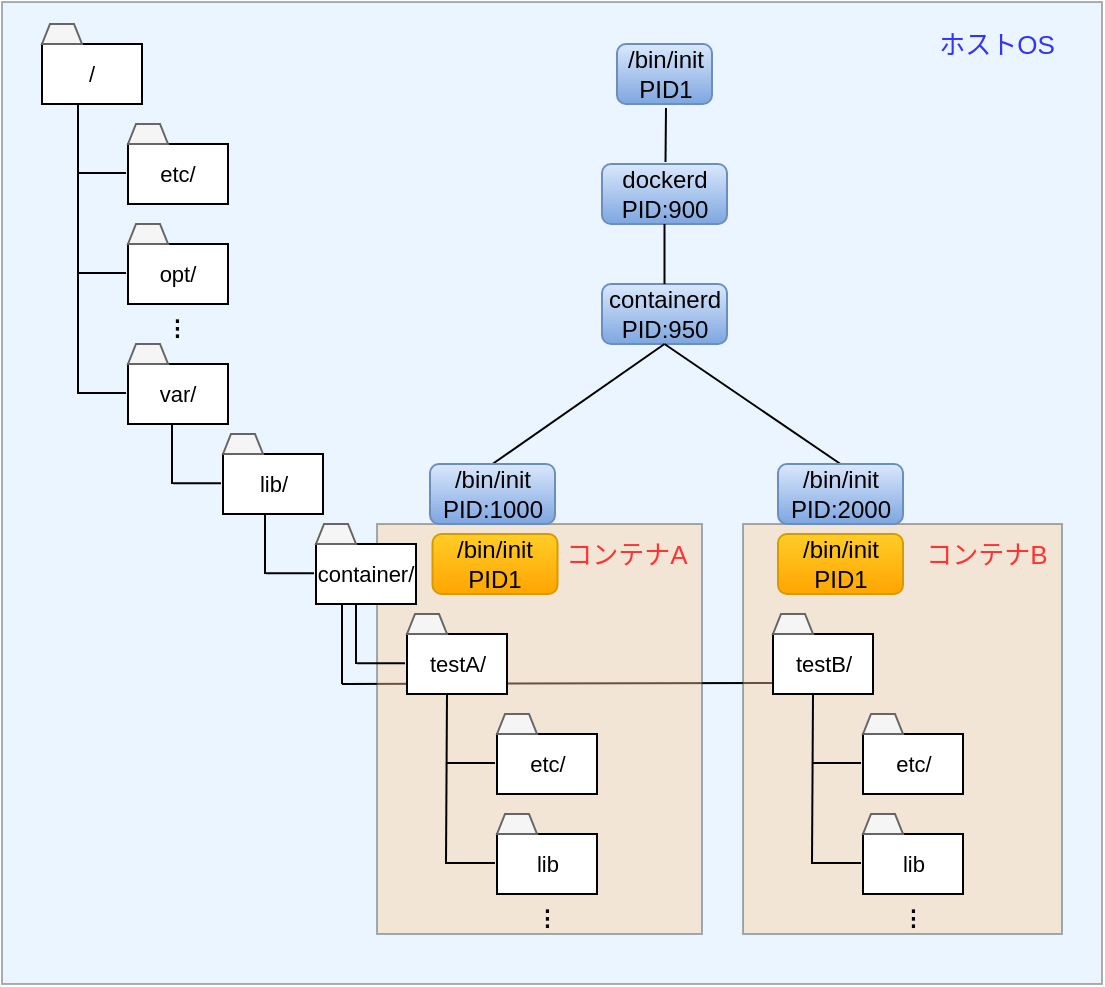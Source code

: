 <mxfile version="12.5.5" type="github">
  <diagram id="3PronI64AzVX0cKYdvCM" name="ページ1">
    <mxGraphModel dx="862" dy="401" grid="1" gridSize="10" guides="1" tooltips="1" connect="1" arrows="1" fold="1" page="1" pageScale="1" pageWidth="690" pageHeight="980" math="0" shadow="0">
      <root>
        <mxCell id="0"/>
        <mxCell id="1" parent="0"/>
        <mxCell id="z6NZwSQl8ovmcM_vJdd9-5" value="" style="rounded=0;whiteSpace=wrap;html=1;fontFamily=Helvetica;fontSize=13;fillColor=#cce5ff;strokeColor=#36393d;opacity=40;" vertex="1" parent="1">
          <mxGeometry x="90" y="69" width="550" height="491" as="geometry"/>
        </mxCell>
        <mxCell id="z6NZwSQl8ovmcM_vJdd9-112" value="" style="endArrow=none;html=1;fontFamily=Helvetica;fontSize=11;entryX=0;entryY=0.75;entryDx=0;entryDy=0;" edge="1" parent="1">
          <mxGeometry width="50" height="50" relative="1" as="geometry">
            <mxPoint x="260" y="410" as="sourcePoint"/>
            <mxPoint x="475.5" y="409.5" as="targetPoint"/>
          </mxGeometry>
        </mxCell>
        <mxCell id="z6NZwSQl8ovmcM_vJdd9-1" value="" style="rounded=0;whiteSpace=wrap;html=1;fontFamily=Helvetica;fontSize=13;fillColor=#ffcc99;strokeColor=#36393d;opacity=40;" vertex="1" parent="1">
          <mxGeometry x="277.5" y="330" width="162.5" height="205" as="geometry"/>
        </mxCell>
        <mxCell id="z6NZwSQl8ovmcM_vJdd9-2" value="&lt;font style=&quot;font-size: 11px;&quot;&gt;etc/&lt;/font&gt;" style="rounded=0;whiteSpace=wrap;html=1;fontFamily=Helvetica;fontSize=11;" vertex="1" parent="1">
          <mxGeometry x="337.5" y="435" width="50" height="30" as="geometry"/>
        </mxCell>
        <mxCell id="z6NZwSQl8ovmcM_vJdd9-3" value="" style="shape=trapezoid;perimeter=trapezoidPerimeter;whiteSpace=wrap;html=1;fontFamily=メイリオ;fontSize=11;fillColor=#f5f5f5;strokeColor=#666666;fontColor=#333333;" vertex="1" parent="1">
          <mxGeometry x="337.5" y="425" width="20" height="10" as="geometry"/>
        </mxCell>
        <mxCell id="z6NZwSQl8ovmcM_vJdd9-6" value="" style="group;fontSize=11;" vertex="1" connectable="0" parent="1">
          <mxGeometry x="110" y="80" width="60" height="50" as="geometry"/>
        </mxCell>
        <mxCell id="z6NZwSQl8ovmcM_vJdd9-7" value="" style="group;fontSize=11;" vertex="1" connectable="0" parent="z6NZwSQl8ovmcM_vJdd9-6">
          <mxGeometry width="50" height="40" as="geometry"/>
        </mxCell>
        <mxCell id="z6NZwSQl8ovmcM_vJdd9-8" value="/" style="rounded=0;whiteSpace=wrap;html=1;fontFamily=Helvetica;fontSize=11;" vertex="1" parent="z6NZwSQl8ovmcM_vJdd9-7">
          <mxGeometry y="10" width="50" height="30" as="geometry"/>
        </mxCell>
        <mxCell id="z6NZwSQl8ovmcM_vJdd9-9" value="" style="shape=trapezoid;perimeter=trapezoidPerimeter;whiteSpace=wrap;html=1;fontFamily=メイリオ;fontSize=11;fillColor=#f5f5f5;strokeColor=#666666;fontColor=#333333;" vertex="1" parent="z6NZwSQl8ovmcM_vJdd9-7">
          <mxGeometry width="20" height="10" as="geometry"/>
        </mxCell>
        <mxCell id="z6NZwSQl8ovmcM_vJdd9-10" value="" style="endArrow=none;html=1;fontFamily=Helvetica;fontSize=11;entryX=0.25;entryY=1;entryDx=0;entryDy=0;" edge="1" parent="1">
          <mxGeometry width="50" height="50" relative="1" as="geometry">
            <mxPoint x="128" y="265" as="sourcePoint"/>
            <mxPoint x="128" y="120" as="targetPoint"/>
          </mxGeometry>
        </mxCell>
        <mxCell id="z6NZwSQl8ovmcM_vJdd9-11" value="" style="endArrow=none;html=1;fontFamily=Helvetica;fontSize=11;entryX=0;entryY=0.5;entryDx=0;entryDy=0;" edge="1" parent="1">
          <mxGeometry width="50" height="50" relative="1" as="geometry">
            <mxPoint x="128" y="154.5" as="sourcePoint"/>
            <mxPoint x="152" y="154.5" as="targetPoint"/>
          </mxGeometry>
        </mxCell>
        <mxCell id="z6NZwSQl8ovmcM_vJdd9-12" value="" style="endArrow=none;html=1;fontFamily=Helvetica;fontSize=11;entryX=0;entryY=0.5;entryDx=0;entryDy=0;" edge="1" parent="1">
          <mxGeometry width="50" height="50" relative="1" as="geometry">
            <mxPoint x="175.5" y="309.66" as="sourcePoint"/>
            <mxPoint x="199.5" y="309.66" as="targetPoint"/>
          </mxGeometry>
        </mxCell>
        <mxCell id="z6NZwSQl8ovmcM_vJdd9-13" value="" style="endArrow=none;html=1;fontFamily=Helvetica;fontSize=11;entryX=0.5;entryY=1;entryDx=0;entryDy=0;" edge="1" parent="1">
          <mxGeometry width="50" height="50" relative="1" as="geometry">
            <mxPoint x="175" y="310" as="sourcePoint"/>
            <mxPoint x="175.0" y="280" as="targetPoint"/>
          </mxGeometry>
        </mxCell>
        <mxCell id="z6NZwSQl8ovmcM_vJdd9-14" value="ホストOS" style="text;html=1;strokeColor=none;fillColor=none;align=center;verticalAlign=middle;whiteSpace=wrap;rounded=0;fontFamily=Helvetica;fontSize=13;opacity=40;fontColor=#3333FF;labelBackgroundColor=none;" vertex="1" parent="1">
          <mxGeometry x="550" y="80" width="75" height="20" as="geometry"/>
        </mxCell>
        <mxCell id="z6NZwSQl8ovmcM_vJdd9-15" value="" style="group;fontSize=11;" vertex="1" connectable="0" parent="1">
          <mxGeometry x="153" y="130" width="60" height="50" as="geometry"/>
        </mxCell>
        <mxCell id="z6NZwSQl8ovmcM_vJdd9-16" value="" style="group;fontSize=11;" vertex="1" connectable="0" parent="z6NZwSQl8ovmcM_vJdd9-15">
          <mxGeometry width="50" height="40" as="geometry"/>
        </mxCell>
        <mxCell id="z6NZwSQl8ovmcM_vJdd9-17" value="&lt;font style=&quot;font-size: 11px;&quot;&gt;etc/&lt;/font&gt;" style="rounded=0;whiteSpace=wrap;html=1;fontFamily=Helvetica;fontSize=11;" vertex="1" parent="z6NZwSQl8ovmcM_vJdd9-16">
          <mxGeometry y="10" width="50" height="30" as="geometry"/>
        </mxCell>
        <mxCell id="z6NZwSQl8ovmcM_vJdd9-18" value="" style="shape=trapezoid;perimeter=trapezoidPerimeter;whiteSpace=wrap;html=1;fontFamily=メイリオ;fontSize=11;fillColor=#f5f5f5;strokeColor=#666666;fontColor=#333333;" vertex="1" parent="z6NZwSQl8ovmcM_vJdd9-16">
          <mxGeometry width="20" height="10" as="geometry"/>
        </mxCell>
        <mxCell id="z6NZwSQl8ovmcM_vJdd9-19" value="" style="endArrow=none;html=1;fontFamily=Helvetica;fontSize=11;entryX=0;entryY=0.5;entryDx=0;entryDy=0;" edge="1" parent="1">
          <mxGeometry width="50" height="50" relative="1" as="geometry">
            <mxPoint x="128.0" y="204.5" as="sourcePoint"/>
            <mxPoint x="152" y="204.5" as="targetPoint"/>
          </mxGeometry>
        </mxCell>
        <mxCell id="z6NZwSQl8ovmcM_vJdd9-20" value="" style="group;fontSize=11;" vertex="1" connectable="0" parent="1">
          <mxGeometry x="153" y="180" width="60" height="60" as="geometry"/>
        </mxCell>
        <mxCell id="z6NZwSQl8ovmcM_vJdd9-21" value="" style="group;fontSize=11;" vertex="1" connectable="0" parent="z6NZwSQl8ovmcM_vJdd9-20">
          <mxGeometry width="50" height="40" as="geometry"/>
        </mxCell>
        <mxCell id="z6NZwSQl8ovmcM_vJdd9-22" value="&lt;font style=&quot;font-size: 11px;&quot;&gt;opt/&lt;/font&gt;" style="rounded=0;whiteSpace=wrap;html=1;fontFamily=Helvetica;fontSize=11;" vertex="1" parent="z6NZwSQl8ovmcM_vJdd9-21">
          <mxGeometry y="10" width="50" height="30" as="geometry"/>
        </mxCell>
        <mxCell id="z6NZwSQl8ovmcM_vJdd9-23" value="" style="shape=trapezoid;perimeter=trapezoidPerimeter;whiteSpace=wrap;html=1;fontFamily=メイリオ;fontSize=11;fillColor=#f5f5f5;strokeColor=#666666;fontColor=#333333;" vertex="1" parent="z6NZwSQl8ovmcM_vJdd9-21">
          <mxGeometry width="20" height="10" as="geometry"/>
        </mxCell>
        <mxCell id="z6NZwSQl8ovmcM_vJdd9-24" value="&lt;font style=&quot;font-size: 11px;&quot;&gt;⋮&lt;/font&gt;" style="text;html=1;strokeColor=none;fillColor=none;align=center;verticalAlign=middle;whiteSpace=wrap;rounded=0;fontFamily=Helvetica;fontSize=11;fontStyle=1" vertex="1" parent="z6NZwSQl8ovmcM_vJdd9-20">
          <mxGeometry x="5.5" y="42" width="37" height="20" as="geometry"/>
        </mxCell>
        <mxCell id="z6NZwSQl8ovmcM_vJdd9-25" value="" style="endArrow=none;html=1;fontFamily=Helvetica;fontSize=11;entryX=0;entryY=0.5;entryDx=0;entryDy=0;" edge="1" parent="1">
          <mxGeometry width="50" height="50" relative="1" as="geometry">
            <mxPoint x="128.0" y="264.5" as="sourcePoint"/>
            <mxPoint x="152" y="264.5" as="targetPoint"/>
          </mxGeometry>
        </mxCell>
        <mxCell id="z6NZwSQl8ovmcM_vJdd9-26" value="" style="group;fontSize=11;" vertex="1" connectable="0" parent="1">
          <mxGeometry x="153" y="240" width="60" height="60" as="geometry"/>
        </mxCell>
        <mxCell id="z6NZwSQl8ovmcM_vJdd9-27" value="" style="group;fontSize=11;" vertex="1" connectable="0" parent="z6NZwSQl8ovmcM_vJdd9-26">
          <mxGeometry width="50" height="40" as="geometry"/>
        </mxCell>
        <mxCell id="z6NZwSQl8ovmcM_vJdd9-28" value="&lt;font style=&quot;font-size: 11px;&quot;&gt;var/&lt;/font&gt;" style="rounded=0;whiteSpace=wrap;html=1;fontFamily=Helvetica;fontSize=11;" vertex="1" parent="z6NZwSQl8ovmcM_vJdd9-27">
          <mxGeometry y="10" width="50" height="30" as="geometry"/>
        </mxCell>
        <mxCell id="z6NZwSQl8ovmcM_vJdd9-29" value="" style="shape=trapezoid;perimeter=trapezoidPerimeter;whiteSpace=wrap;html=1;fontFamily=メイリオ;fontSize=11;fillColor=#f5f5f5;strokeColor=#666666;fontColor=#333333;" vertex="1" parent="z6NZwSQl8ovmcM_vJdd9-27">
          <mxGeometry width="20" height="10" as="geometry"/>
        </mxCell>
        <mxCell id="z6NZwSQl8ovmcM_vJdd9-30" value="" style="group;fontSize=11;" vertex="1" connectable="0" parent="1">
          <mxGeometry x="200.5" y="285" width="60" height="50" as="geometry"/>
        </mxCell>
        <mxCell id="z6NZwSQl8ovmcM_vJdd9-31" value="" style="group;fontSize=11;" vertex="1" connectable="0" parent="z6NZwSQl8ovmcM_vJdd9-30">
          <mxGeometry width="50" height="40" as="geometry"/>
        </mxCell>
        <mxCell id="z6NZwSQl8ovmcM_vJdd9-32" value="&lt;font style=&quot;font-size: 11px;&quot;&gt;lib/&lt;/font&gt;" style="rounded=0;whiteSpace=wrap;html=1;fontFamily=Helvetica;fontSize=11;" vertex="1" parent="z6NZwSQl8ovmcM_vJdd9-31">
          <mxGeometry y="10" width="50" height="30" as="geometry"/>
        </mxCell>
        <mxCell id="z6NZwSQl8ovmcM_vJdd9-33" value="" style="shape=trapezoid;perimeter=trapezoidPerimeter;whiteSpace=wrap;html=1;fontFamily=メイリオ;fontSize=11;fillColor=#f5f5f5;strokeColor=#666666;fontColor=#333333;" vertex="1" parent="z6NZwSQl8ovmcM_vJdd9-31">
          <mxGeometry width="20" height="10" as="geometry"/>
        </mxCell>
        <mxCell id="z6NZwSQl8ovmcM_vJdd9-34" value="" style="endArrow=none;html=1;fontFamily=Helvetica;fontSize=11;entryX=0.5;entryY=1;entryDx=0;entryDy=0;" edge="1" parent="1">
          <mxGeometry width="50" height="50" relative="1" as="geometry">
            <mxPoint x="221.5" y="355" as="sourcePoint"/>
            <mxPoint x="221.5" y="325" as="targetPoint"/>
          </mxGeometry>
        </mxCell>
        <mxCell id="z6NZwSQl8ovmcM_vJdd9-35" value="" style="endArrow=none;html=1;fontFamily=Helvetica;fontSize=11;entryX=0;entryY=0.5;entryDx=0;entryDy=0;" edge="1" parent="1">
          <mxGeometry width="50" height="50" relative="1" as="geometry">
            <mxPoint x="222" y="354.66" as="sourcePoint"/>
            <mxPoint x="246" y="354.66" as="targetPoint"/>
          </mxGeometry>
        </mxCell>
        <mxCell id="z6NZwSQl8ovmcM_vJdd9-36" value="" style="group;fontSize=11;" vertex="1" connectable="0" parent="1">
          <mxGeometry x="247" y="330" width="60" height="50" as="geometry"/>
        </mxCell>
        <mxCell id="z6NZwSQl8ovmcM_vJdd9-37" value="" style="group;fontSize=11;" vertex="1" connectable="0" parent="z6NZwSQl8ovmcM_vJdd9-36">
          <mxGeometry width="50" height="40" as="geometry"/>
        </mxCell>
        <mxCell id="z6NZwSQl8ovmcM_vJdd9-38" value="&lt;font style=&quot;font-size: 11px;&quot;&gt;container/&lt;/font&gt;" style="rounded=0;whiteSpace=wrap;html=1;fontFamily=Helvetica;fontSize=11;" vertex="1" parent="z6NZwSQl8ovmcM_vJdd9-37">
          <mxGeometry y="10" width="50" height="30" as="geometry"/>
        </mxCell>
        <mxCell id="z6NZwSQl8ovmcM_vJdd9-39" value="" style="shape=trapezoid;perimeter=trapezoidPerimeter;whiteSpace=wrap;html=1;fontFamily=メイリオ;fontSize=11;fillColor=#f5f5f5;strokeColor=#666666;fontColor=#333333;" vertex="1" parent="z6NZwSQl8ovmcM_vJdd9-37">
          <mxGeometry width="20" height="10" as="geometry"/>
        </mxCell>
        <mxCell id="z6NZwSQl8ovmcM_vJdd9-40" value="" style="endArrow=none;html=1;fontFamily=Helvetica;fontSize=11;entryX=0;entryY=0.5;entryDx=0;entryDy=0;" edge="1" parent="1">
          <mxGeometry width="50" height="50" relative="1" as="geometry">
            <mxPoint x="267.5" y="399.66" as="sourcePoint"/>
            <mxPoint x="291.5" y="399.66" as="targetPoint"/>
          </mxGeometry>
        </mxCell>
        <mxCell id="z6NZwSQl8ovmcM_vJdd9-41" value="" style="group;fontSize=11;" vertex="1" connectable="0" parent="1">
          <mxGeometry x="292.5" y="375" width="60" height="50" as="geometry"/>
        </mxCell>
        <mxCell id="z6NZwSQl8ovmcM_vJdd9-42" value="" style="group;fontSize=11;" vertex="1" connectable="0" parent="z6NZwSQl8ovmcM_vJdd9-41">
          <mxGeometry width="50" height="40" as="geometry"/>
        </mxCell>
        <mxCell id="z6NZwSQl8ovmcM_vJdd9-43" value="&lt;font style=&quot;font-size: 11px&quot;&gt;testA/&lt;/font&gt;" style="rounded=0;whiteSpace=wrap;html=1;fontFamily=Helvetica;fontSize=11;" vertex="1" parent="z6NZwSQl8ovmcM_vJdd9-42">
          <mxGeometry y="10" width="50" height="30" as="geometry"/>
        </mxCell>
        <mxCell id="z6NZwSQl8ovmcM_vJdd9-44" value="" style="shape=trapezoid;perimeter=trapezoidPerimeter;whiteSpace=wrap;html=1;fontFamily=メイリオ;fontSize=11;fillColor=#f5f5f5;strokeColor=#666666;fontColor=#333333;" vertex="1" parent="z6NZwSQl8ovmcM_vJdd9-42">
          <mxGeometry width="20" height="10" as="geometry"/>
        </mxCell>
        <mxCell id="z6NZwSQl8ovmcM_vJdd9-45" value="" style="endArrow=none;html=1;fontFamily=Helvetica;fontSize=11;entryX=0.5;entryY=1;entryDx=0;entryDy=0;" edge="1" parent="1">
          <mxGeometry width="50" height="50" relative="1" as="geometry">
            <mxPoint x="267" y="400" as="sourcePoint"/>
            <mxPoint x="267" y="370" as="targetPoint"/>
          </mxGeometry>
        </mxCell>
        <mxCell id="z6NZwSQl8ovmcM_vJdd9-46" value="" style="endArrow=none;html=1;fontFamily=Helvetica;fontSize=11;entryX=0.25;entryY=1;entryDx=0;entryDy=0;" edge="1" parent="1">
          <mxGeometry width="50" height="50" relative="1" as="geometry">
            <mxPoint x="312" y="500" as="sourcePoint"/>
            <mxPoint x="312.5" y="415" as="targetPoint"/>
          </mxGeometry>
        </mxCell>
        <mxCell id="z6NZwSQl8ovmcM_vJdd9-47" value="" style="endArrow=none;html=1;fontFamily=Helvetica;fontSize=11;entryX=0;entryY=0.5;entryDx=0;entryDy=0;" edge="1" parent="1">
          <mxGeometry width="50" height="50" relative="1" as="geometry">
            <mxPoint x="312.5" y="449.5" as="sourcePoint"/>
            <mxPoint x="336.5" y="449.5" as="targetPoint"/>
          </mxGeometry>
        </mxCell>
        <mxCell id="z6NZwSQl8ovmcM_vJdd9-48" value="" style="endArrow=none;html=1;fontFamily=Helvetica;fontSize=11;entryX=0;entryY=0.5;entryDx=0;entryDy=0;" edge="1" parent="1">
          <mxGeometry width="50" height="50" relative="1" as="geometry">
            <mxPoint x="312.5" y="499.5" as="sourcePoint"/>
            <mxPoint x="336.5" y="499.5" as="targetPoint"/>
          </mxGeometry>
        </mxCell>
        <mxCell id="z6NZwSQl8ovmcM_vJdd9-49" value="" style="group;fontSize=11;" vertex="1" connectable="0" parent="1">
          <mxGeometry x="337.5" y="475" width="60" height="60" as="geometry"/>
        </mxCell>
        <mxCell id="z6NZwSQl8ovmcM_vJdd9-50" value="" style="group;fontSize=11;" vertex="1" connectable="0" parent="z6NZwSQl8ovmcM_vJdd9-49">
          <mxGeometry width="50" height="40" as="geometry"/>
        </mxCell>
        <mxCell id="z6NZwSQl8ovmcM_vJdd9-51" value="&lt;font style=&quot;font-size: 11px;&quot;&gt;lib&lt;/font&gt;" style="rounded=0;whiteSpace=wrap;html=1;fontFamily=Helvetica;fontSize=11;" vertex="1" parent="z6NZwSQl8ovmcM_vJdd9-50">
          <mxGeometry y="10" width="50" height="30" as="geometry"/>
        </mxCell>
        <mxCell id="z6NZwSQl8ovmcM_vJdd9-52" value="" style="shape=trapezoid;perimeter=trapezoidPerimeter;whiteSpace=wrap;html=1;fontFamily=メイリオ;fontSize=11;fillColor=#f5f5f5;strokeColor=#666666;fontColor=#333333;" vertex="1" parent="z6NZwSQl8ovmcM_vJdd9-50">
          <mxGeometry width="20" height="10" as="geometry"/>
        </mxCell>
        <mxCell id="z6NZwSQl8ovmcM_vJdd9-53" value="&lt;font style=&quot;font-size: 11px;&quot;&gt;⋮&lt;/font&gt;" style="text;html=1;strokeColor=none;fillColor=none;align=center;verticalAlign=middle;whiteSpace=wrap;rounded=0;fontFamily=Helvetica;fontSize=11;fontStyle=1" vertex="1" parent="z6NZwSQl8ovmcM_vJdd9-49">
          <mxGeometry x="6.5" y="42" width="37" height="20" as="geometry"/>
        </mxCell>
        <mxCell id="z6NZwSQl8ovmcM_vJdd9-58" value="" style="rounded=0;whiteSpace=wrap;html=1;fontFamily=Helvetica;fontSize=13;fillColor=#ffcc99;strokeColor=#36393d;opacity=40;" vertex="1" parent="1">
          <mxGeometry x="460.5" y="330" width="159.5" height="205" as="geometry"/>
        </mxCell>
        <mxCell id="z6NZwSQl8ovmcM_vJdd9-59" value="&lt;font style=&quot;font-size: 11px;&quot;&gt;etc/&lt;/font&gt;" style="rounded=0;whiteSpace=wrap;html=1;fontFamily=Helvetica;fontSize=11;" vertex="1" parent="1">
          <mxGeometry x="520.5" y="435" width="50" height="30" as="geometry"/>
        </mxCell>
        <mxCell id="z6NZwSQl8ovmcM_vJdd9-60" value="" style="shape=trapezoid;perimeter=trapezoidPerimeter;whiteSpace=wrap;html=1;fontFamily=メイリオ;fontSize=11;fillColor=#f5f5f5;strokeColor=#666666;fontColor=#333333;" vertex="1" parent="1">
          <mxGeometry x="520.5" y="425" width="20" height="10" as="geometry"/>
        </mxCell>
        <mxCell id="z6NZwSQl8ovmcM_vJdd9-63" value="" style="group;fontSize=11;" vertex="1" connectable="0" parent="1">
          <mxGeometry x="475.5" y="375" width="60" height="50" as="geometry"/>
        </mxCell>
        <mxCell id="z6NZwSQl8ovmcM_vJdd9-64" value="" style="group;fontSize=11;" vertex="1" connectable="0" parent="z6NZwSQl8ovmcM_vJdd9-63">
          <mxGeometry width="50" height="40" as="geometry"/>
        </mxCell>
        <mxCell id="z6NZwSQl8ovmcM_vJdd9-65" value="testB/" style="rounded=0;whiteSpace=wrap;html=1;fontFamily=Helvetica;fontSize=11;" vertex="1" parent="z6NZwSQl8ovmcM_vJdd9-64">
          <mxGeometry y="10" width="50" height="30" as="geometry"/>
        </mxCell>
        <mxCell id="z6NZwSQl8ovmcM_vJdd9-66" value="" style="shape=trapezoid;perimeter=trapezoidPerimeter;whiteSpace=wrap;html=1;fontFamily=メイリオ;fontSize=11;fillColor=#f5f5f5;strokeColor=#666666;fontColor=#333333;" vertex="1" parent="z6NZwSQl8ovmcM_vJdd9-64">
          <mxGeometry width="20" height="10" as="geometry"/>
        </mxCell>
        <mxCell id="z6NZwSQl8ovmcM_vJdd9-68" value="" style="endArrow=none;html=1;fontFamily=Helvetica;fontSize=11;entryX=0.25;entryY=1;entryDx=0;entryDy=0;" edge="1" parent="1">
          <mxGeometry width="50" height="50" relative="1" as="geometry">
            <mxPoint x="495" y="500" as="sourcePoint"/>
            <mxPoint x="495.5" y="415" as="targetPoint"/>
          </mxGeometry>
        </mxCell>
        <mxCell id="z6NZwSQl8ovmcM_vJdd9-69" value="" style="endArrow=none;html=1;fontFamily=Helvetica;fontSize=11;entryX=0;entryY=0.5;entryDx=0;entryDy=0;" edge="1" parent="1">
          <mxGeometry width="50" height="50" relative="1" as="geometry">
            <mxPoint x="495.5" y="449.5" as="sourcePoint"/>
            <mxPoint x="519.5" y="449.5" as="targetPoint"/>
          </mxGeometry>
        </mxCell>
        <mxCell id="z6NZwSQl8ovmcM_vJdd9-70" value="" style="endArrow=none;html=1;fontFamily=Helvetica;fontSize=11;entryX=0;entryY=0.5;entryDx=0;entryDy=0;" edge="1" parent="1">
          <mxGeometry width="50" height="50" relative="1" as="geometry">
            <mxPoint x="495.5" y="499.5" as="sourcePoint"/>
            <mxPoint x="519.5" y="499.5" as="targetPoint"/>
          </mxGeometry>
        </mxCell>
        <mxCell id="z6NZwSQl8ovmcM_vJdd9-71" value="" style="group;fontSize=11;" vertex="1" connectable="0" parent="1">
          <mxGeometry x="520.5" y="475" width="60" height="60" as="geometry"/>
        </mxCell>
        <mxCell id="z6NZwSQl8ovmcM_vJdd9-72" value="" style="group;fontSize=11;" vertex="1" connectable="0" parent="z6NZwSQl8ovmcM_vJdd9-71">
          <mxGeometry width="50" height="40" as="geometry"/>
        </mxCell>
        <mxCell id="z6NZwSQl8ovmcM_vJdd9-73" value="&lt;font style=&quot;font-size: 11px;&quot;&gt;lib&lt;/font&gt;" style="rounded=0;whiteSpace=wrap;html=1;fontFamily=Helvetica;fontSize=11;" vertex="1" parent="z6NZwSQl8ovmcM_vJdd9-72">
          <mxGeometry y="10" width="50" height="30" as="geometry"/>
        </mxCell>
        <mxCell id="z6NZwSQl8ovmcM_vJdd9-74" value="" style="shape=trapezoid;perimeter=trapezoidPerimeter;whiteSpace=wrap;html=1;fontFamily=メイリオ;fontSize=11;fillColor=#f5f5f5;strokeColor=#666666;fontColor=#333333;" vertex="1" parent="z6NZwSQl8ovmcM_vJdd9-72">
          <mxGeometry width="20" height="10" as="geometry"/>
        </mxCell>
        <mxCell id="z6NZwSQl8ovmcM_vJdd9-75" value="&lt;font style=&quot;font-size: 11px;&quot;&gt;⋮&lt;/font&gt;" style="text;html=1;strokeColor=none;fillColor=none;align=center;verticalAlign=middle;whiteSpace=wrap;rounded=0;fontFamily=Helvetica;fontSize=11;fontStyle=1" vertex="1" parent="z6NZwSQl8ovmcM_vJdd9-71">
          <mxGeometry x="6.5" y="42" width="37" height="20" as="geometry"/>
        </mxCell>
        <mxCell id="z6NZwSQl8ovmcM_vJdd9-76" value="/bin/init&lt;br&gt;PID1" style="rounded=1;whiteSpace=wrap;html=1;gradientColor=#7ea6e0;fillColor=#dae8fc;strokeColor=#6c8ebf;" vertex="1" parent="1">
          <mxGeometry x="397.5" y="90" width="47.5" height="30" as="geometry"/>
        </mxCell>
        <mxCell id="z6NZwSQl8ovmcM_vJdd9-79" value="" style="endArrow=none;html=1;fontFamily=Helvetica;fontSize=11;entryX=0.25;entryY=1;entryDx=0;entryDy=0;" edge="1" parent="1">
          <mxGeometry width="50" height="50" relative="1" as="geometry">
            <mxPoint x="421.75" y="149" as="sourcePoint"/>
            <mxPoint x="422" y="122" as="targetPoint"/>
          </mxGeometry>
        </mxCell>
        <mxCell id="z6NZwSQl8ovmcM_vJdd9-84" value="dockerd&lt;br&gt;PID:900" style="rounded=1;whiteSpace=wrap;html=1;gradientColor=#7ea6e0;fillColor=#dae8fc;strokeColor=#6c8ebf;" vertex="1" parent="1">
          <mxGeometry x="390" y="150" width="62.5" height="30" as="geometry"/>
        </mxCell>
        <mxCell id="z6NZwSQl8ovmcM_vJdd9-86" value="containerd&lt;br&gt;PID:950" style="rounded=1;whiteSpace=wrap;html=1;gradientColor=#7ea6e0;fillColor=#dae8fc;strokeColor=#6c8ebf;" vertex="1" parent="1">
          <mxGeometry x="390" y="210" width="62.5" height="30" as="geometry"/>
        </mxCell>
        <mxCell id="z6NZwSQl8ovmcM_vJdd9-90" value="" style="endArrow=none;html=1;fontFamily=Helvetica;fontSize=11;exitX=0.5;exitY=0;exitDx=0;exitDy=0;entryX=0.5;entryY=1;entryDx=0;entryDy=0;" edge="1" parent="1" source="z6NZwSQl8ovmcM_vJdd9-86" target="z6NZwSQl8ovmcM_vJdd9-84">
          <mxGeometry width="50" height="50" relative="1" as="geometry">
            <mxPoint x="422.5" y="197" as="sourcePoint"/>
            <mxPoint x="423" y="190" as="targetPoint"/>
          </mxGeometry>
        </mxCell>
        <mxCell id="z6NZwSQl8ovmcM_vJdd9-91" value="" style="endArrow=none;html=1;fontFamily=Helvetica;fontSize=11;entryX=0.5;entryY=0;entryDx=0;entryDy=0;exitX=0.5;exitY=1;exitDx=0;exitDy=0;" edge="1" parent="1" source="z6NZwSQl8ovmcM_vJdd9-86" target="z6NZwSQl8ovmcM_vJdd9-102">
          <mxGeometry width="50" height="50" relative="1" as="geometry">
            <mxPoint x="471.75" y="225.0" as="sourcePoint"/>
            <mxPoint x="495.75" y="225" as="targetPoint"/>
          </mxGeometry>
        </mxCell>
        <mxCell id="z6NZwSQl8ovmcM_vJdd9-98" value="" style="endArrow=none;html=1;fontFamily=Helvetica;fontSize=11;entryX=0.5;entryY=1;entryDx=0;entryDy=0;exitX=0.5;exitY=0;exitDx=0;exitDy=0;" edge="1" parent="1" source="z6NZwSQl8ovmcM_vJdd9-101" target="z6NZwSQl8ovmcM_vJdd9-86">
          <mxGeometry width="50" height="50" relative="1" as="geometry">
            <mxPoint x="322" y="257" as="sourcePoint"/>
            <mxPoint x="322.25" y="230" as="targetPoint"/>
          </mxGeometry>
        </mxCell>
        <mxCell id="z6NZwSQl8ovmcM_vJdd9-101" value="/bin/init&lt;br&gt;PID:1000" style="rounded=1;whiteSpace=wrap;html=1;gradientColor=#7ea6e0;fillColor=#dae8fc;strokeColor=#6c8ebf;" vertex="1" parent="1">
          <mxGeometry x="304" y="300" width="62.5" height="30" as="geometry"/>
        </mxCell>
        <mxCell id="z6NZwSQl8ovmcM_vJdd9-102" value="/bin/init&lt;br&gt;PID:2000" style="rounded=1;whiteSpace=wrap;html=1;gradientColor=#7ea6e0;fillColor=#dae8fc;strokeColor=#6c8ebf;" vertex="1" parent="1">
          <mxGeometry x="478" y="300" width="62.5" height="30" as="geometry"/>
        </mxCell>
        <mxCell id="z6NZwSQl8ovmcM_vJdd9-105" value="/bin/init&lt;br&gt;PID1" style="rounded=1;whiteSpace=wrap;html=1;gradientColor=#ffa500;fillColor=#ffcd28;strokeColor=#d79b00;" vertex="1" parent="1">
          <mxGeometry x="305.25" y="335" width="62.5" height="30" as="geometry"/>
        </mxCell>
        <mxCell id="z6NZwSQl8ovmcM_vJdd9-106" value="/bin/init&lt;br&gt;PID1" style="rounded=1;whiteSpace=wrap;html=1;gradientColor=#ffa500;fillColor=#ffcd28;strokeColor=#d79b00;" vertex="1" parent="1">
          <mxGeometry x="478" y="335" width="62.5" height="30" as="geometry"/>
        </mxCell>
        <mxCell id="z6NZwSQl8ovmcM_vJdd9-109" value="コンテナA" style="text;html=1;strokeColor=none;fillColor=none;align=center;verticalAlign=middle;whiteSpace=wrap;rounded=0;fontFamily=Helvetica;fontSize=13;opacity=40;fontColor=#FF3333;labelBackgroundColor=none;" vertex="1" parent="1">
          <mxGeometry x="365" y="335" width="75" height="20" as="geometry"/>
        </mxCell>
        <mxCell id="z6NZwSQl8ovmcM_vJdd9-110" value="コンテナB" style="text;html=1;strokeColor=none;fillColor=none;align=center;verticalAlign=middle;whiteSpace=wrap;rounded=0;fontFamily=Helvetica;fontSize=13;opacity=40;fontColor=#FF3333;labelBackgroundColor=none;" vertex="1" parent="1">
          <mxGeometry x="545" y="335" width="75" height="20" as="geometry"/>
        </mxCell>
        <mxCell id="z6NZwSQl8ovmcM_vJdd9-111" value="" style="endArrow=none;html=1;fontFamily=Helvetica;fontSize=11;" edge="1" parent="1">
          <mxGeometry width="50" height="50" relative="1" as="geometry">
            <mxPoint x="260" y="410" as="sourcePoint"/>
            <mxPoint x="260" y="370" as="targetPoint"/>
          </mxGeometry>
        </mxCell>
      </root>
    </mxGraphModel>
  </diagram>
</mxfile>

